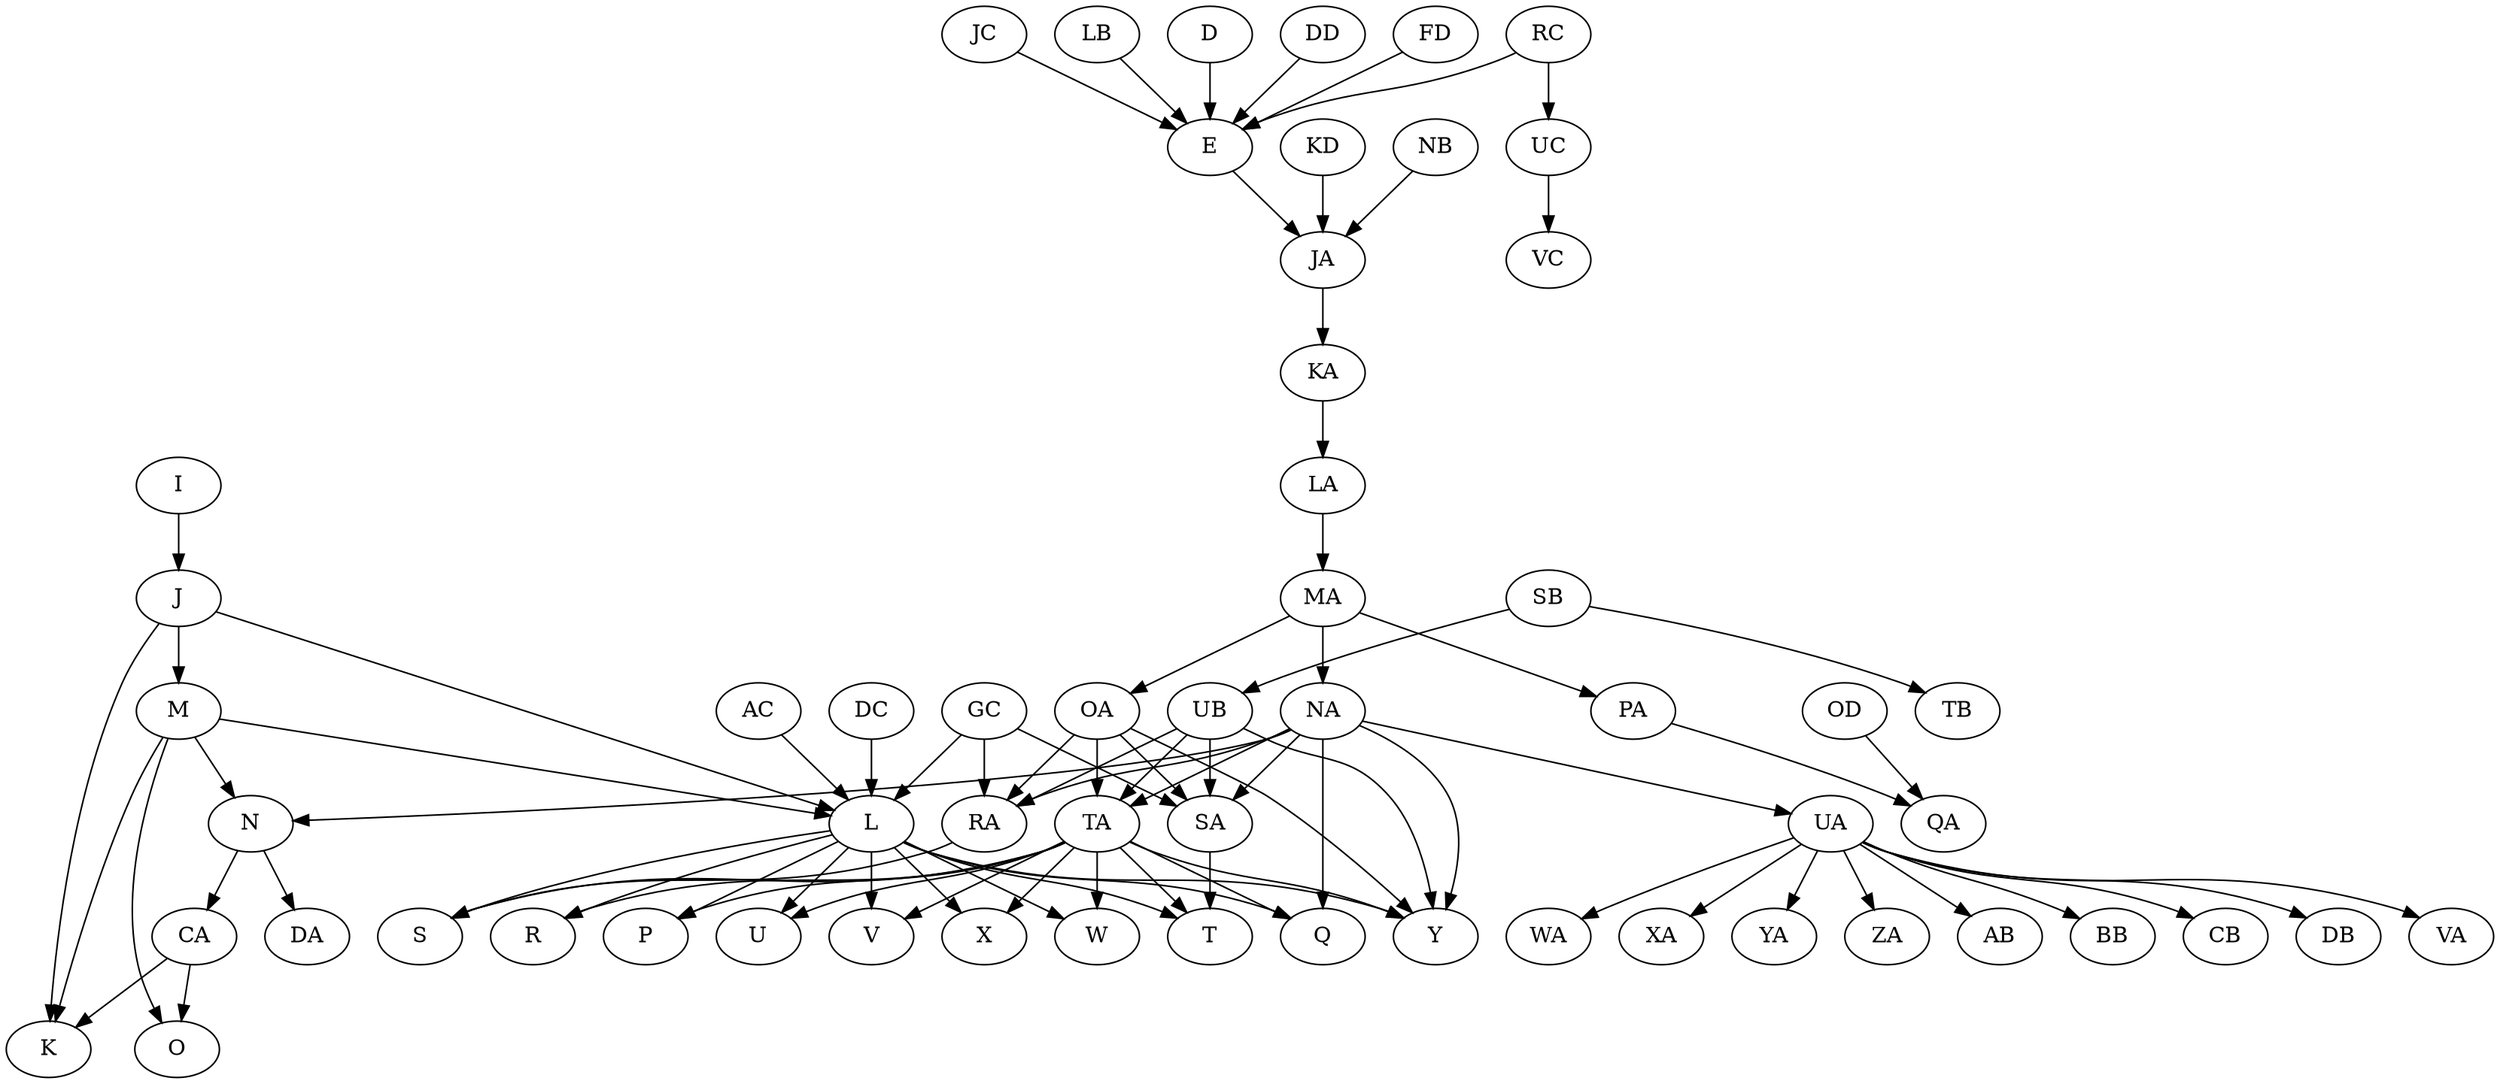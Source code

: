 digraph ct5 {
AC -> L;
CA -> K;
CA -> O;
D -> E;
DC -> L;
DD -> E;
E -> JA;
FD -> E;
GC -> L;
GC -> RA;
GC -> SA;
I -> J;
J -> K;
J -> L;
J -> M;
JA -> KA;
JC -> E;
KA -> LA;
KD -> JA;
L -> P;
L -> Q;
L -> R;
L -> S;
L -> T;
L -> U;
L -> V;
L -> W;
L -> X;
L -> Y;
LA -> MA;
LB -> E;
M -> K;
M -> L;
M -> N;
M -> O;
MA -> NA;
MA -> OA;
MA -> PA;
N -> CA;
N -> DA;
NA -> N;
NA -> Q;
NA -> RA;
NA -> SA;
NA -> TA;
NA -> UA;
NA -> Y;
NB -> JA;
OA -> RA;
OA -> SA;
OA -> TA;
OA -> Y;
OD -> QA;
PA -> QA;
RA -> S;
RC -> E;
RC -> UC;
SA -> T;
SB -> TB;
SB -> UB;
TA -> P;
TA -> Q;
TA -> R;
TA -> S;
TA -> T;
TA -> U;
TA -> V;
TA -> W;
TA -> X;
TA -> Y;
UA -> AB;
UA -> BB;
UA -> CB;
UA -> DB;
UA -> VA;
UA -> WA;
UA -> XA;
UA -> YA;
UA -> ZA;
UB -> RA;
UB -> SA;
UB -> TA;
UB -> Y;
UC -> VC;
}
